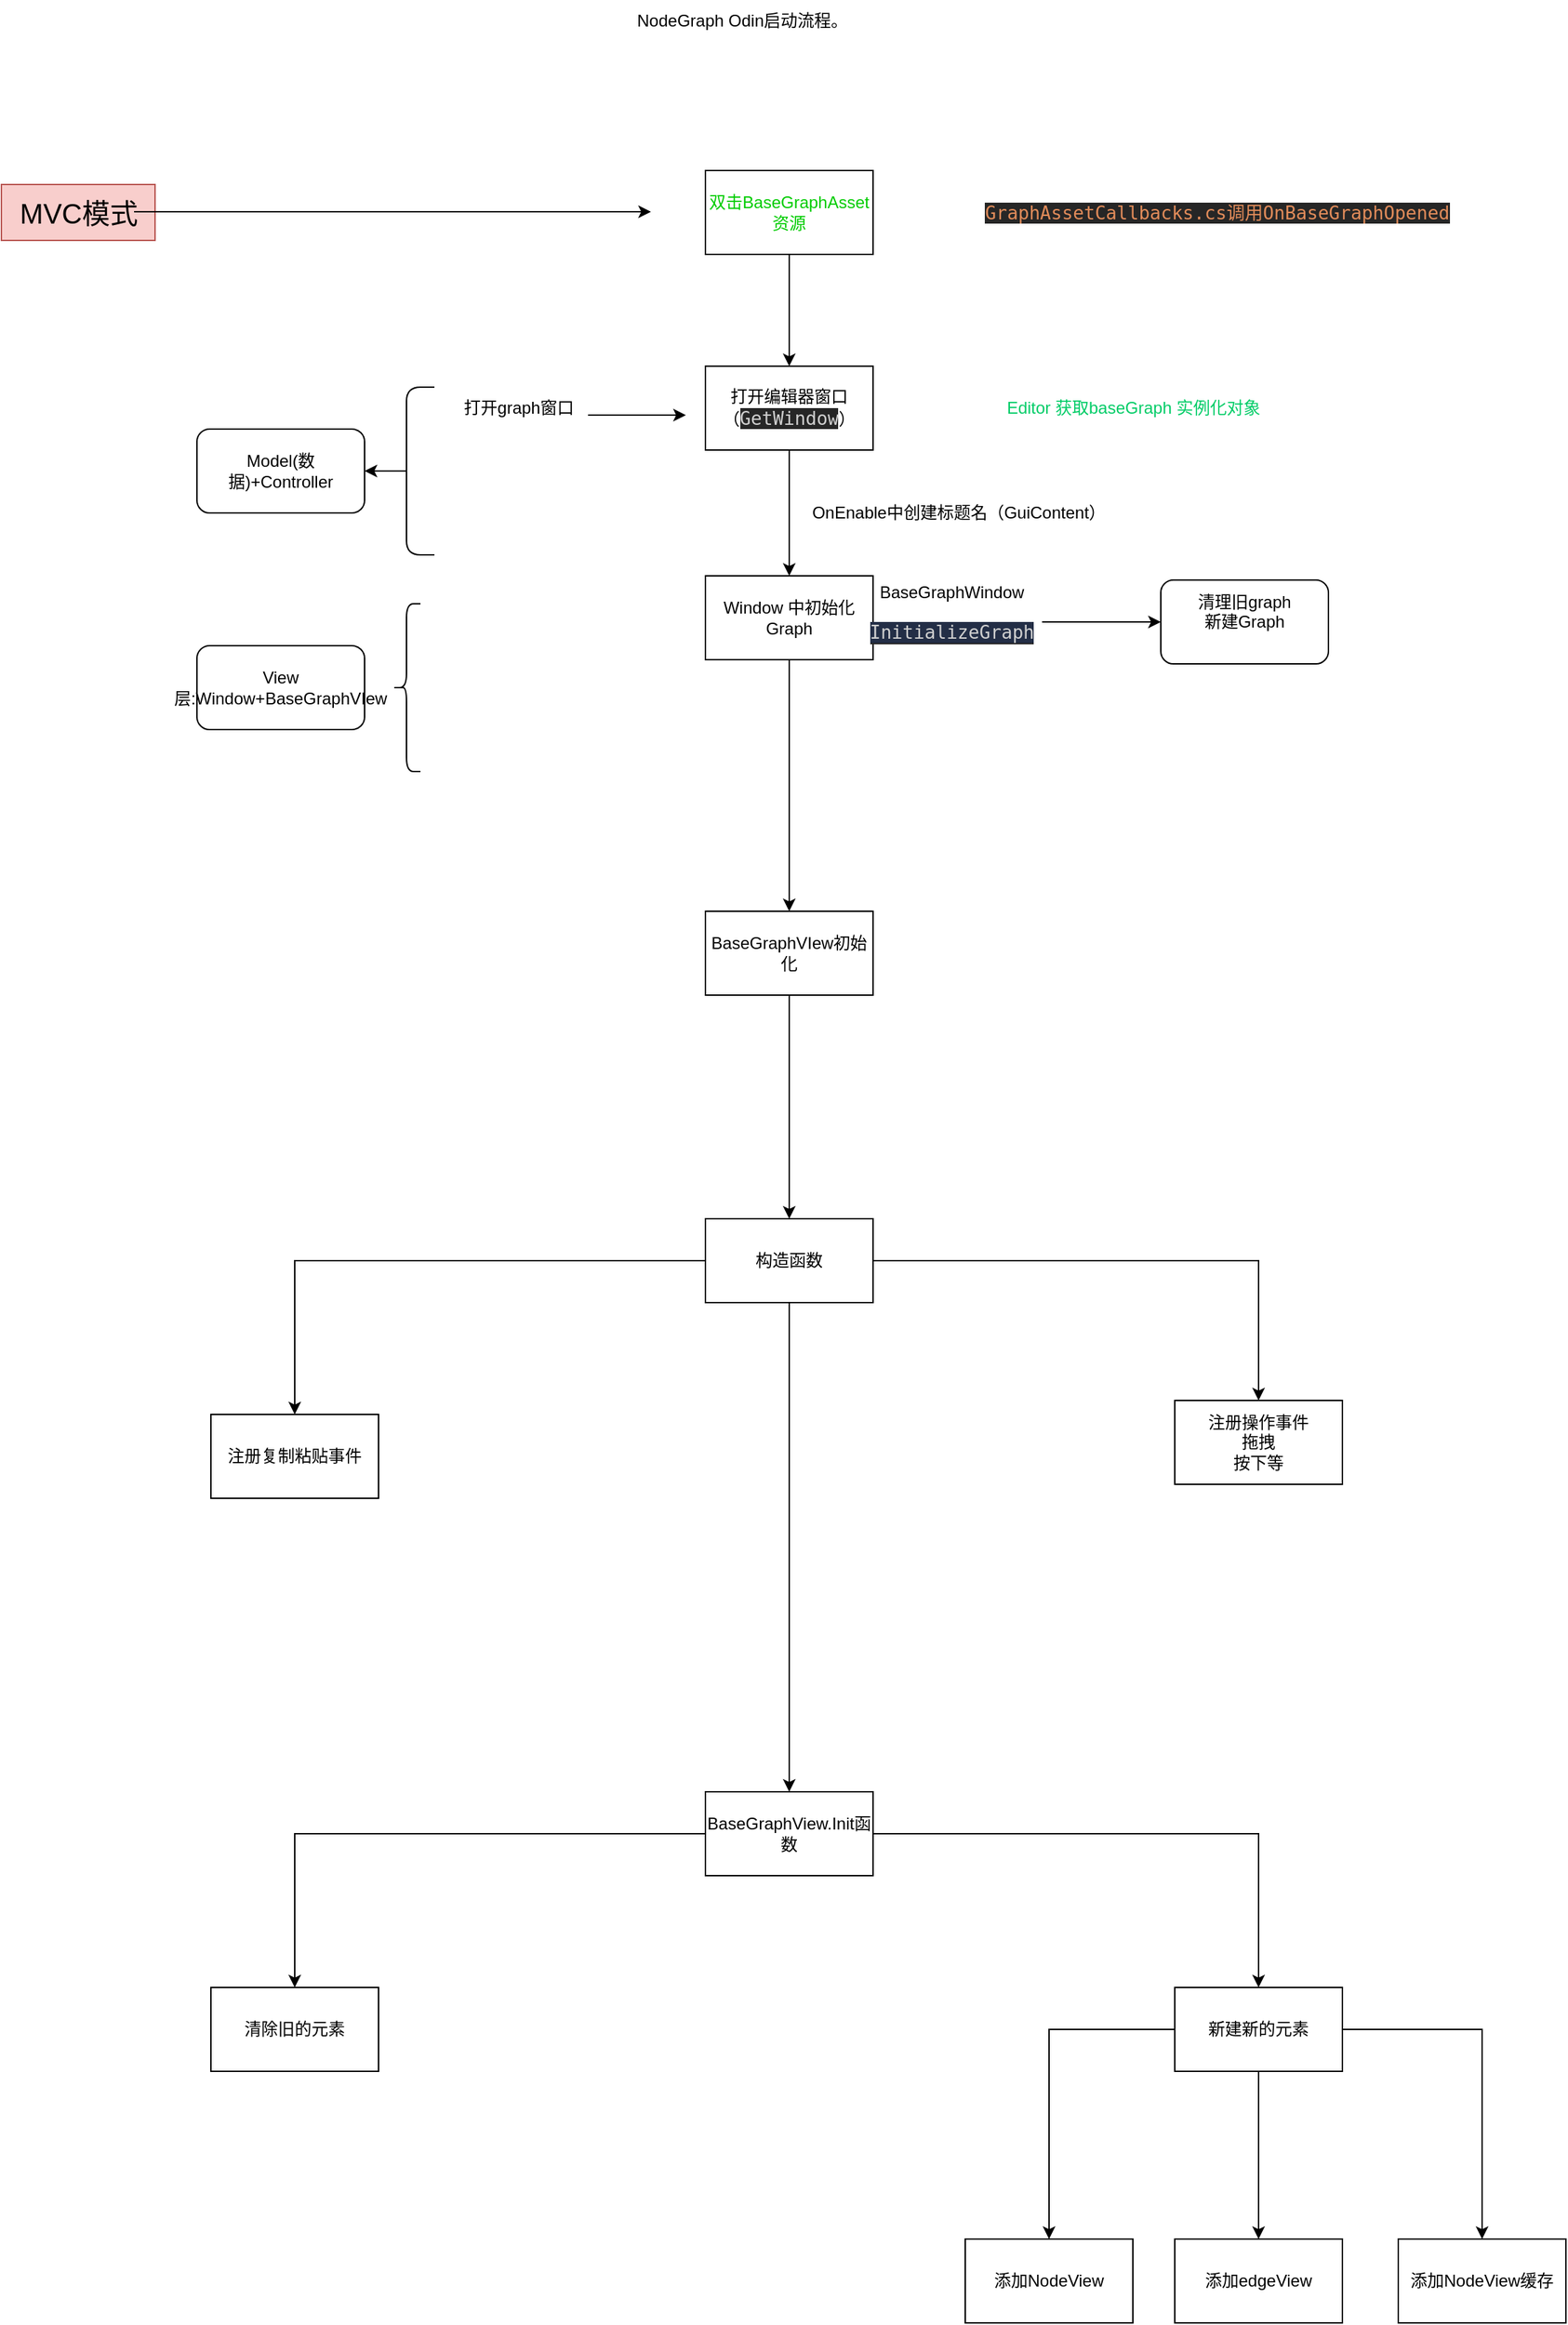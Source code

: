 <mxfile version="24.7.16">
  <diagram name="第 1 页" id="OO1TLde0dCsjLa8SdZiL">
    <mxGraphModel dx="2515" dy="951" grid="1" gridSize="10" guides="1" tooltips="1" connect="1" arrows="1" fold="1" page="1" pageScale="1" pageWidth="827" pageHeight="1169" math="0" shadow="0">
      <root>
        <mxCell id="0" />
        <mxCell id="1" parent="0" />
        <mxCell id="Ei0sEv7M4mOG_GoOcvCt-5" value="" style="edgeStyle=orthogonalEdgeStyle;rounded=0;orthogonalLoop=1;jettySize=auto;html=1;" parent="1" source="Ei0sEv7M4mOG_GoOcvCt-2" target="Ei0sEv7M4mOG_GoOcvCt-4" edge="1">
          <mxGeometry relative="1" as="geometry" />
        </mxCell>
        <mxCell id="Ei0sEv7M4mOG_GoOcvCt-2" value="&lt;font style=&quot;--darkreader-inline-color: #6aff5b;&quot; data-darkreader-inline-color=&quot;&quot; color=&quot;#00cc00&quot;&gt;双击BaseGraphAsset资源&lt;/font&gt;" style="whiteSpace=wrap;html=1;" parent="1" vertex="1">
          <mxGeometry x="294" y="200" width="120" height="60" as="geometry" />
        </mxCell>
        <mxCell id="Ei0sEv7M4mOG_GoOcvCt-3" value="NodeGraph Odin启动流程。" style="text;html=1;align=center;verticalAlign=middle;resizable=0;points=[];autosize=1;strokeColor=none;fillColor=none;" parent="1" vertex="1">
          <mxGeometry x="235" y="78" width="170" height="30" as="geometry" />
        </mxCell>
        <mxCell id="Ei0sEv7M4mOG_GoOcvCt-4" value="打开编辑器窗口（&lt;span data-darkreader-inline-color=&quot;&quot; data-darkreader-inline-bgcolor=&quot;&quot; style=&quot;background-color: rgb(38, 38, 38); color: rgb(208, 208, 208); font-family: &amp;quot;JetBrains Mono&amp;quot;, monospace; font-size: 9.8pt; --darkreader-inline-bgcolor: #212221; --darkreader-inline-color: #e2d8c8;&quot;&gt;GetWindow&lt;/span&gt;&lt;span data-darkreader-inline-color=&quot;&quot; data-darkreader-inline-bgcolor=&quot;&quot; style=&quot;background-color: initial; color: rgb(0, 0, 0); --darkreader-inline-bgcolor: initial; --darkreader-inline-color: #fffbec;&quot;&gt;）&lt;/span&gt;" style="whiteSpace=wrap;html=1;" parent="1" vertex="1">
          <mxGeometry x="294" y="340" width="120" height="60" as="geometry" />
        </mxCell>
        <mxCell id="Ei0sEv7M4mOG_GoOcvCt-7" value="&lt;blockquote data-darkreader-inline-border-left=&quot;&quot; data-darkreader-inline-border-bottom=&quot;&quot; data-darkreader-inline-border-right=&quot;&quot; data-darkreader-inline-border-top=&quot;&quot; style=&quot;margin: 0px 0px 0px 40px; border: none; padding: 0px; --darkreader-inline-border-top: none; --darkreader-inline-border-right: none; --darkreader-inline-border-bottom: none; --darkreader-inline-border-left: none;&quot;&gt;&lt;pre data-darkreader-inline-bgcolor=&quot;&quot; style=&quot;background-color: rgb(38, 38, 38); font-family: &amp;quot;JetBrains Mono&amp;quot;, monospace; font-size: 9.8pt; --darkreader-inline-bgcolor: #212221;&quot;&gt;&lt;font style=&quot;--darkreader-inline-color: #eaa273;&quot; data-darkreader-inline-color=&quot;&quot; color=&quot;#e28c5a&quot;&gt;GraphAssetCallbacks.cs调用OnBaseGraphOpened&lt;/font&gt;&lt;/pre&gt;&lt;/blockquote&gt;" style="text;html=1;align=center;verticalAlign=middle;resizable=0;points=[];autosize=1;strokeColor=none;fillColor=none;" parent="1" vertex="1">
          <mxGeometry x="460" y="200" width="360" height="60" as="geometry" />
        </mxCell>
        <mxCell id="Ei0sEv7M4mOG_GoOcvCt-8" value="&lt;font color=&quot;#00cc66&quot; data-darkreader-inline-bgcolor=&quot;&quot; style=&quot;--darkreader-inline-color: #6effab; --darkreader-inline-bgcolor: transparent; background-color: transparent;&quot; data-darkreader-inline-color=&quot;&quot;&gt;Editor 获取baseGraph 实例化对象&lt;/font&gt;" style="text;html=1;align=center;verticalAlign=middle;resizable=0;points=[];autosize=1;strokeColor=none;fillColor=none;" parent="1" vertex="1">
          <mxGeometry x="500" y="355" width="200" height="30" as="geometry" />
        </mxCell>
        <mxCell id="wLpIXTkx87mUT47hCbSt-2" value="打开graph窗口" style="text;html=1;align=center;verticalAlign=middle;resizable=0;points=[];autosize=1;strokeColor=none;fillColor=none;" parent="1" vertex="1">
          <mxGeometry x="110" y="355" width="100" height="30" as="geometry" />
        </mxCell>
        <mxCell id="wLpIXTkx87mUT47hCbSt-3" value="" style="endArrow=classic;html=1;rounded=0;" parent="1" edge="1">
          <mxGeometry width="50" height="50" relative="1" as="geometry">
            <mxPoint x="210" y="375" as="sourcePoint" />
            <mxPoint x="280" y="375" as="targetPoint" />
          </mxGeometry>
        </mxCell>
        <mxCell id="yoeVAQgyyT35nLFTbCaf-5" value="" style="edgeStyle=orthogonalEdgeStyle;rounded=0;orthogonalLoop=1;jettySize=auto;html=1;" edge="1" parent="1" source="wLpIXTkx87mUT47hCbSt-4" target="yoeVAQgyyT35nLFTbCaf-4">
          <mxGeometry relative="1" as="geometry" />
        </mxCell>
        <mxCell id="wLpIXTkx87mUT47hCbSt-4" value="Window 中初始化Grap&lt;span data-darkreader-inline-color=&quot;&quot; data-darkreader-inline-bgcolor=&quot;&quot; style=&quot;background-color: initial; color: rgb(0, 0, 0); --darkreader-inline-bgcolor: initial; --darkreader-inline-color: #fffbec;&quot;&gt;h&lt;/span&gt;" style="whiteSpace=wrap;html=1;" parent="1" vertex="1">
          <mxGeometry x="294" y="490" width="120" height="60" as="geometry" />
        </mxCell>
        <mxCell id="wLpIXTkx87mUT47hCbSt-5" value="" style="endArrow=classic;html=1;rounded=0;exitX=0.5;exitY=1;exitDx=0;exitDy=0;" parent="1" source="Ei0sEv7M4mOG_GoOcvCt-4" target="wLpIXTkx87mUT47hCbSt-4" edge="1">
          <mxGeometry width="50" height="50" relative="1" as="geometry">
            <mxPoint x="360" y="410" as="sourcePoint" />
            <mxPoint x="400" y="350" as="targetPoint" />
          </mxGeometry>
        </mxCell>
        <mxCell id="wLpIXTkx87mUT47hCbSt-6" value="OnEnable中创建标题名（GuiContent）" style="text;html=1;align=center;verticalAlign=middle;resizable=0;points=[];autosize=1;strokeColor=none;fillColor=none;" parent="1" vertex="1">
          <mxGeometry x="360" y="430" width="230" height="30" as="geometry" />
        </mxCell>
        <mxCell id="yoeVAQgyyT35nLFTbCaf-3" value="" style="edgeStyle=orthogonalEdgeStyle;rounded=0;orthogonalLoop=1;jettySize=auto;html=1;" edge="1" parent="1" source="yoeVAQgyyT35nLFTbCaf-1" target="yoeVAQgyyT35nLFTbCaf-2">
          <mxGeometry relative="1" as="geometry" />
        </mxCell>
        <mxCell id="yoeVAQgyyT35nLFTbCaf-1" value="BaseGraphWindow&lt;div&gt;&lt;pre data-darkreader-inline-color=&quot;&quot; data-darkreader-inline-bgcolor=&quot;&quot; style=&quot;background-color: rgb(38, 38, 38); color: rgb(208, 208, 208); font-family: &amp;quot;JetBrains Mono&amp;quot;, monospace; font-size: 9.8pt; --darkreader-inline-bgcolor: #212221; --darkreader-inline-color: #e2d8c8;&quot;&gt;&lt;span data-darkreader-inline-bgcolor=&quot;&quot; style=&quot;background-color: rgb(35, 46, 70); --darkreader-inline-bgcolor: #222836;&quot;&gt;InitializeGraph&lt;/span&gt;&lt;/pre&gt;&lt;/div&gt;" style="text;html=1;align=center;verticalAlign=middle;resizable=0;points=[];autosize=1;strokeColor=none;fillColor=none;" vertex="1" parent="1">
          <mxGeometry x="405" y="488" width="130" height="70" as="geometry" />
        </mxCell>
        <mxCell id="yoeVAQgyyT35nLFTbCaf-2" value="&lt;div&gt;清理旧graph&lt;/div&gt;&lt;div&gt;新建Graph&lt;br&gt;&lt;/div&gt;&lt;div&gt;&lt;br&gt;&lt;/div&gt;" style="rounded=1;whiteSpace=wrap;html=1;" vertex="1" parent="1">
          <mxGeometry x="620" y="493" width="120" height="60" as="geometry" />
        </mxCell>
        <mxCell id="yoeVAQgyyT35nLFTbCaf-14" value="" style="edgeStyle=orthogonalEdgeStyle;rounded=0;orthogonalLoop=1;jettySize=auto;html=1;" edge="1" parent="1" source="yoeVAQgyyT35nLFTbCaf-4" target="yoeVAQgyyT35nLFTbCaf-13">
          <mxGeometry relative="1" as="geometry" />
        </mxCell>
        <mxCell id="yoeVAQgyyT35nLFTbCaf-4" value="BaseGraphVIew初始化" style="whiteSpace=wrap;html=1;" vertex="1" parent="1">
          <mxGeometry x="294" y="730" width="120" height="60" as="geometry" />
        </mxCell>
        <mxCell id="yoeVAQgyyT35nLFTbCaf-8" value="" style="edgeStyle=orthogonalEdgeStyle;rounded=0;orthogonalLoop=1;jettySize=auto;html=1;" edge="1" parent="1" source="yoeVAQgyyT35nLFTbCaf-6" target="yoeVAQgyyT35nLFTbCaf-7">
          <mxGeometry relative="1" as="geometry" />
        </mxCell>
        <mxCell id="yoeVAQgyyT35nLFTbCaf-6" value="" style="shape=curlyBracket;whiteSpace=wrap;html=1;rounded=1;labelPosition=left;verticalLabelPosition=middle;align=right;verticalAlign=middle;size=0;" vertex="1" parent="1">
          <mxGeometry x="80" y="355" width="20" height="120" as="geometry" />
        </mxCell>
        <mxCell id="yoeVAQgyyT35nLFTbCaf-7" value="Model(数据)+Controller" style="whiteSpace=wrap;html=1;align=center;rounded=1;" vertex="1" parent="1">
          <mxGeometry x="-70" y="385" width="120" height="60" as="geometry" />
        </mxCell>
        <mxCell id="yoeVAQgyyT35nLFTbCaf-9" value="MVC模式" style="text;html=1;align=center;verticalAlign=middle;resizable=0;points=[];autosize=1;strokeColor=#b85450;fillColor=#f8cecc;fontSize=20;" vertex="1" parent="1">
          <mxGeometry x="-210" y="210" width="110" height="40" as="geometry" />
        </mxCell>
        <mxCell id="yoeVAQgyyT35nLFTbCaf-10" value="" style="endArrow=classic;html=1;rounded=0;" edge="1" parent="1">
          <mxGeometry width="50" height="50" relative="1" as="geometry">
            <mxPoint x="-115" y="229.5" as="sourcePoint" />
            <mxPoint x="255" y="229.5" as="targetPoint" />
          </mxGeometry>
        </mxCell>
        <mxCell id="yoeVAQgyyT35nLFTbCaf-11" value="" style="shape=curlyBracket;whiteSpace=wrap;html=1;rounded=1;labelPosition=left;verticalLabelPosition=middle;align=right;verticalAlign=middle;" vertex="1" parent="1">
          <mxGeometry x="70" y="510" width="20" height="120" as="geometry" />
        </mxCell>
        <mxCell id="yoeVAQgyyT35nLFTbCaf-12" value="View 层:Window+BaseGraphVIew" style="rounded=1;whiteSpace=wrap;html=1;" vertex="1" parent="1">
          <mxGeometry x="-70" y="540" width="120" height="60" as="geometry" />
        </mxCell>
        <mxCell id="yoeVAQgyyT35nLFTbCaf-16" value="" style="edgeStyle=orthogonalEdgeStyle;rounded=0;orthogonalLoop=1;jettySize=auto;html=1;" edge="1" parent="1" source="yoeVAQgyyT35nLFTbCaf-13" target="yoeVAQgyyT35nLFTbCaf-15">
          <mxGeometry relative="1" as="geometry" />
        </mxCell>
        <mxCell id="yoeVAQgyyT35nLFTbCaf-18" value="" style="edgeStyle=orthogonalEdgeStyle;rounded=0;orthogonalLoop=1;jettySize=auto;html=1;" edge="1" parent="1" source="yoeVAQgyyT35nLFTbCaf-13" target="yoeVAQgyyT35nLFTbCaf-17">
          <mxGeometry relative="1" as="geometry" />
        </mxCell>
        <mxCell id="yoeVAQgyyT35nLFTbCaf-20" value="" style="edgeStyle=orthogonalEdgeStyle;rounded=0;orthogonalLoop=1;jettySize=auto;html=1;" edge="1" parent="1" source="yoeVAQgyyT35nLFTbCaf-13" target="yoeVAQgyyT35nLFTbCaf-19">
          <mxGeometry relative="1" as="geometry" />
        </mxCell>
        <mxCell id="yoeVAQgyyT35nLFTbCaf-13" value="构造函数" style="whiteSpace=wrap;html=1;" vertex="1" parent="1">
          <mxGeometry x="294" y="950" width="120" height="60" as="geometry" />
        </mxCell>
        <mxCell id="yoeVAQgyyT35nLFTbCaf-15" value="注册复制粘贴事件" style="whiteSpace=wrap;html=1;" vertex="1" parent="1">
          <mxGeometry x="-60" y="1090" width="120" height="60" as="geometry" />
        </mxCell>
        <mxCell id="yoeVAQgyyT35nLFTbCaf-26" value="" style="edgeStyle=orthogonalEdgeStyle;rounded=0;orthogonalLoop=1;jettySize=auto;html=1;" edge="1" parent="1" source="yoeVAQgyyT35nLFTbCaf-17" target="yoeVAQgyyT35nLFTbCaf-25">
          <mxGeometry relative="1" as="geometry" />
        </mxCell>
        <mxCell id="yoeVAQgyyT35nLFTbCaf-28" value="" style="edgeStyle=orthogonalEdgeStyle;rounded=0;orthogonalLoop=1;jettySize=auto;html=1;" edge="1" parent="1" source="yoeVAQgyyT35nLFTbCaf-17" target="yoeVAQgyyT35nLFTbCaf-27">
          <mxGeometry relative="1" as="geometry" />
        </mxCell>
        <mxCell id="yoeVAQgyyT35nLFTbCaf-17" value="BaseGraphView.Init函数" style="whiteSpace=wrap;html=1;" vertex="1" parent="1">
          <mxGeometry x="294" y="1360" width="120" height="60" as="geometry" />
        </mxCell>
        <mxCell id="yoeVAQgyyT35nLFTbCaf-19" value="注册操作事件&lt;div&gt;拖拽&lt;/div&gt;&lt;div&gt;按下等&lt;/div&gt;" style="whiteSpace=wrap;html=1;" vertex="1" parent="1">
          <mxGeometry x="630" y="1080" width="120" height="60" as="geometry" />
        </mxCell>
        <mxCell id="yoeVAQgyyT35nLFTbCaf-25" value="清除旧的元素" style="whiteSpace=wrap;html=1;" vertex="1" parent="1">
          <mxGeometry x="-60" y="1500" width="120" height="60" as="geometry" />
        </mxCell>
        <mxCell id="yoeVAQgyyT35nLFTbCaf-30" value="" style="edgeStyle=orthogonalEdgeStyle;rounded=0;orthogonalLoop=1;jettySize=auto;html=1;" edge="1" parent="1" source="yoeVAQgyyT35nLFTbCaf-27" target="yoeVAQgyyT35nLFTbCaf-29">
          <mxGeometry relative="1" as="geometry" />
        </mxCell>
        <mxCell id="yoeVAQgyyT35nLFTbCaf-32" value="" style="edgeStyle=orthogonalEdgeStyle;rounded=0;orthogonalLoop=1;jettySize=auto;html=1;" edge="1" parent="1" source="yoeVAQgyyT35nLFTbCaf-27" target="yoeVAQgyyT35nLFTbCaf-31">
          <mxGeometry relative="1" as="geometry" />
        </mxCell>
        <mxCell id="yoeVAQgyyT35nLFTbCaf-34" value="" style="edgeStyle=orthogonalEdgeStyle;rounded=0;orthogonalLoop=1;jettySize=auto;html=1;" edge="1" parent="1" source="yoeVAQgyyT35nLFTbCaf-27" target="yoeVAQgyyT35nLFTbCaf-33">
          <mxGeometry relative="1" as="geometry" />
        </mxCell>
        <mxCell id="yoeVAQgyyT35nLFTbCaf-27" value="新建新的元素" style="whiteSpace=wrap;html=1;" vertex="1" parent="1">
          <mxGeometry x="630" y="1500" width="120" height="60" as="geometry" />
        </mxCell>
        <mxCell id="yoeVAQgyyT35nLFTbCaf-29" value="添加NodeView" style="whiteSpace=wrap;html=1;" vertex="1" parent="1">
          <mxGeometry x="480" y="1680" width="120" height="60" as="geometry" />
        </mxCell>
        <mxCell id="yoeVAQgyyT35nLFTbCaf-31" value="添加edgeView" style="whiteSpace=wrap;html=1;" vertex="1" parent="1">
          <mxGeometry x="630" y="1680" width="120" height="60" as="geometry" />
        </mxCell>
        <mxCell id="yoeVAQgyyT35nLFTbCaf-33" value="添加NodeView缓存" style="whiteSpace=wrap;html=1;" vertex="1" parent="1">
          <mxGeometry x="790" y="1680" width="120" height="60" as="geometry" />
        </mxCell>
      </root>
    </mxGraphModel>
  </diagram>
</mxfile>
